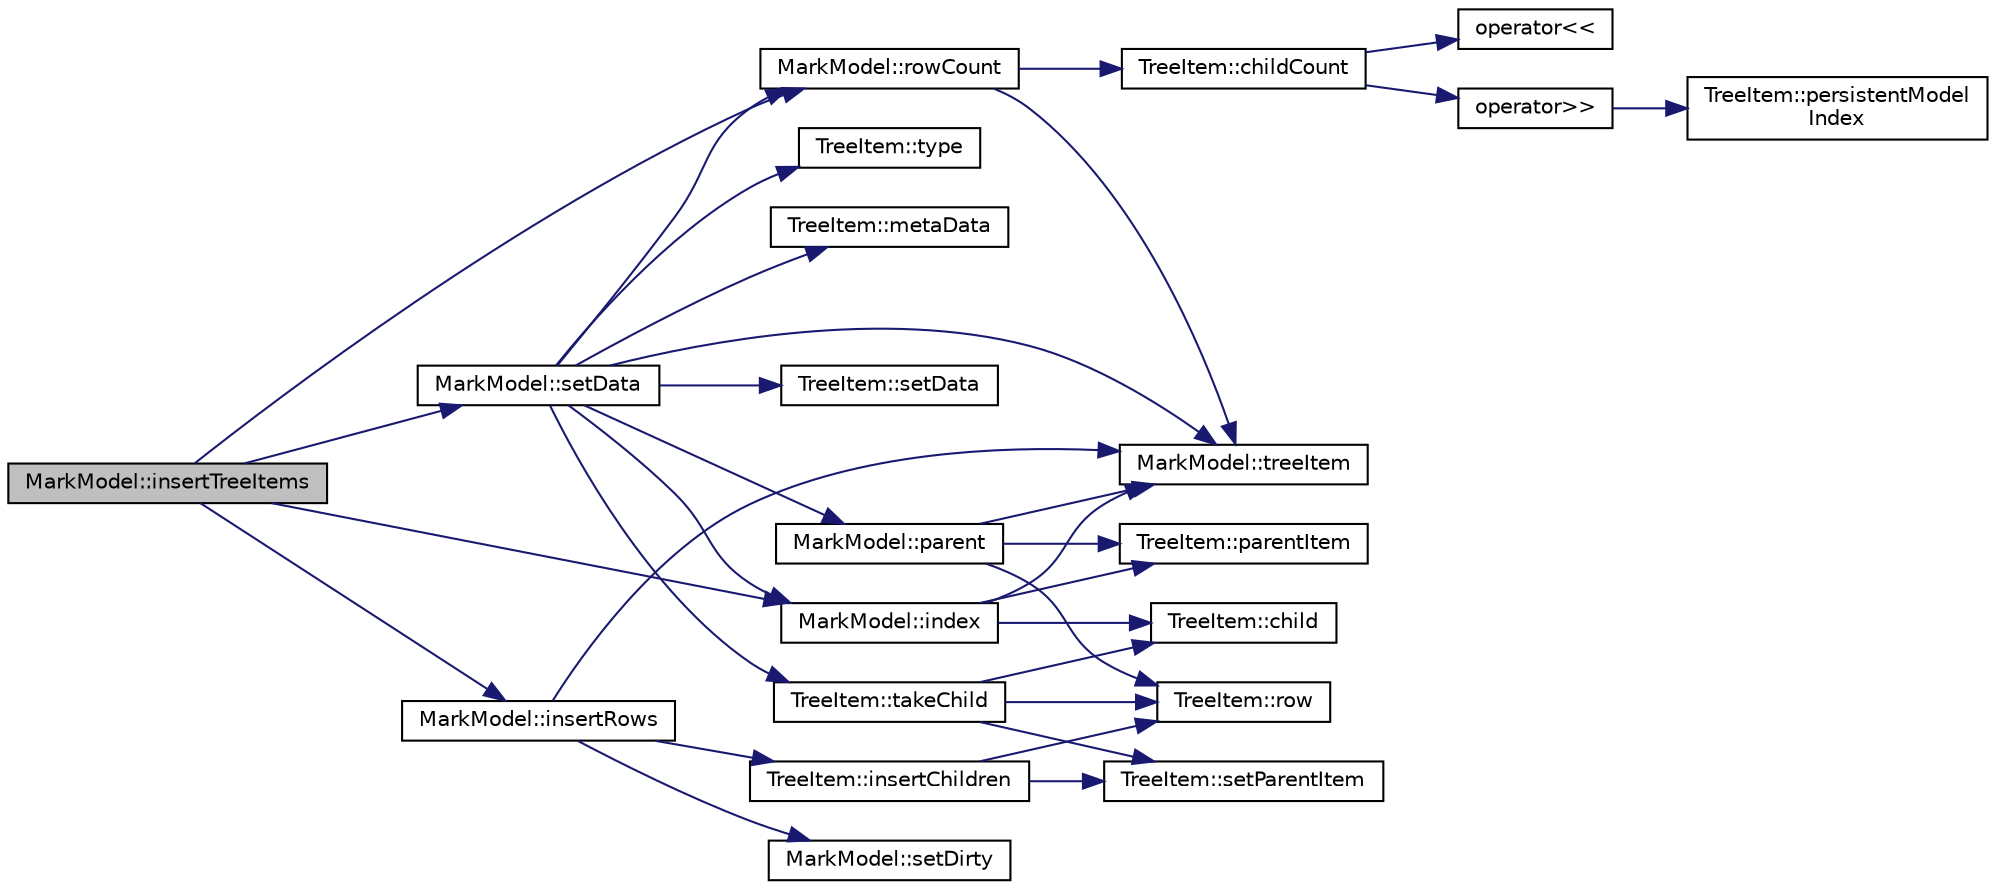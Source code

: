 digraph "MarkModel::insertTreeItems"
{
  edge [fontname="Helvetica",fontsize="10",labelfontname="Helvetica",labelfontsize="10"];
  node [fontname="Helvetica",fontsize="10",shape=record];
  rankdir="LR";
  Node136 [label="MarkModel::insertTreeItems",height=0.2,width=0.4,color="black", fillcolor="grey75", style="filled", fontcolor="black"];
  Node136 -> Node137 [color="midnightblue",fontsize="10",style="solid",fontname="Helvetica"];
  Node137 [label="MarkModel::rowCount",height=0.2,width=0.4,color="black", fillcolor="white", style="filled",URL="$class_mark_model.html#ace2df215d81964450bd7eaadd90c96cb",tooltip="Reimplemented from QAbstractItemModel::rowCount(const QModelIndex & parent) const. "];
  Node137 -> Node138 [color="midnightblue",fontsize="10",style="solid",fontname="Helvetica"];
  Node138 [label="MarkModel::treeItem",height=0.2,width=0.4,color="black", fillcolor="white", style="filled",URL="$class_mark_model.html#a6c38bcb4d3dee2fa69c4db2c681cf613",tooltip="This is a function to get the internal data structure from index. "];
  Node137 -> Node139 [color="midnightblue",fontsize="10",style="solid",fontname="Helvetica"];
  Node139 [label="TreeItem::childCount",height=0.2,width=0.4,color="black", fillcolor="white", style="filled",URL="$class_tree_item.html#a14551ec37f50067974fc93aa78b4b6e1"];
  Node139 -> Node140 [color="midnightblue",fontsize="10",style="solid",fontname="Helvetica"];
  Node140 [label="operator\<\<",height=0.2,width=0.4,color="black", fillcolor="white", style="filled",URL="$treeitem_8h.html#af3867168b442d1c788191d4ff5e10736"];
  Node139 -> Node141 [color="midnightblue",fontsize="10",style="solid",fontname="Helvetica"];
  Node141 [label="operator\>\>",height=0.2,width=0.4,color="black", fillcolor="white", style="filled",URL="$treeitem_8h.html#a437228530f02a7bebd73f29f411e82b0"];
  Node141 -> Node142 [color="midnightblue",fontsize="10",style="solid",fontname="Helvetica"];
  Node142 [label="TreeItem::persistentModel\lIndex",height=0.2,width=0.4,color="black", fillcolor="white", style="filled",URL="$class_tree_item.html#a6ea43f97c7dfa519633ddb10882ddc6a",tooltip="Returns the model index refers to the item in the model. "];
  Node136 -> Node143 [color="midnightblue",fontsize="10",style="solid",fontname="Helvetica"];
  Node143 [label="MarkModel::insertRows",height=0.2,width=0.4,color="black", fillcolor="white", style="filled",URL="$class_mark_model.html#ab4eacd6fc2b67e7b33b624c68892de6f"];
  Node143 -> Node138 [color="midnightblue",fontsize="10",style="solid",fontname="Helvetica"];
  Node143 -> Node144 [color="midnightblue",fontsize="10",style="solid",fontname="Helvetica"];
  Node144 [label="TreeItem::insertChildren",height=0.2,width=0.4,color="black", fillcolor="white", style="filled",URL="$class_tree_item.html#ac87811c299104bb8ec72278705b8bc7e"];
  Node144 -> Node145 [color="midnightblue",fontsize="10",style="solid",fontname="Helvetica"];
  Node145 [label="TreeItem::setParentItem",height=0.2,width=0.4,color="black", fillcolor="white", style="filled",URL="$class_tree_item.html#a00100bdf5572cdd157ef8c4195d4d0d8"];
  Node144 -> Node146 [color="midnightblue",fontsize="10",style="solid",fontname="Helvetica"];
  Node146 [label="TreeItem::row",height=0.2,width=0.4,color="black", fillcolor="white", style="filled",URL="$class_tree_item.html#a91ba04ea12214af828bb198c2b98fa66"];
  Node143 -> Node147 [color="midnightblue",fontsize="10",style="solid",fontname="Helvetica"];
  Node147 [label="MarkModel::setDirty",height=0.2,width=0.4,color="black", fillcolor="white", style="filled",URL="$class_mark_model.html#a6e3f1fd96208c92ea67470a1fc952da6",tooltip="Sets dirty bit of the mark model. "];
  Node136 -> Node148 [color="midnightblue",fontsize="10",style="solid",fontname="Helvetica"];
  Node148 [label="MarkModel::index",height=0.2,width=0.4,color="black", fillcolor="white", style="filled",URL="$class_mark_model.html#a68eda17b59203b69b9cfacb0e18aeca4",tooltip="Reimplemented from QAbstractItemModel::index(int row, int column, const QModelIndex & parent) const..."];
  Node148 -> Node149 [color="midnightblue",fontsize="10",style="solid",fontname="Helvetica"];
  Node149 [label="TreeItem::parentItem",height=0.2,width=0.4,color="black", fillcolor="white", style="filled",URL="$class_tree_item.html#aa5c9721176d763d2f038d6d26cab0e5c"];
  Node148 -> Node138 [color="midnightblue",fontsize="10",style="solid",fontname="Helvetica"];
  Node148 -> Node150 [color="midnightblue",fontsize="10",style="solid",fontname="Helvetica"];
  Node150 [label="TreeItem::child",height=0.2,width=0.4,color="black", fillcolor="white", style="filled",URL="$class_tree_item.html#ad0987aea78062e52fb382e0f7d0e07e4"];
  Node136 -> Node151 [color="midnightblue",fontsize="10",style="solid",fontname="Helvetica"];
  Node151 [label="MarkModel::setData",height=0.2,width=0.4,color="black", fillcolor="white", style="filled",URL="$class_mark_model.html#ac42f11801e20c62fce0f45c60487a9f2",tooltip="Reimplemented from QAbstractItemModel::setData(const QModelIndex & index, const QVariant & value..."];
  Node151 -> Node152 [color="midnightblue",fontsize="10",style="solid",fontname="Helvetica"];
  Node152 [label="MarkModel::parent",height=0.2,width=0.4,color="black", fillcolor="white", style="filled",URL="$class_mark_model.html#a4345e693ac4a0d5acf44d47b9c6ade5c",tooltip="Reimplemented from QAbstractItemModel::parent(const QModelIndex & index) const. "];
  Node152 -> Node138 [color="midnightblue",fontsize="10",style="solid",fontname="Helvetica"];
  Node152 -> Node149 [color="midnightblue",fontsize="10",style="solid",fontname="Helvetica"];
  Node152 -> Node146 [color="midnightblue",fontsize="10",style="solid",fontname="Helvetica"];
  Node151 -> Node138 [color="midnightblue",fontsize="10",style="solid",fontname="Helvetica"];
  Node151 -> Node153 [color="midnightblue",fontsize="10",style="solid",fontname="Helvetica"];
  Node153 [label="TreeItem::takeChild",height=0.2,width=0.4,color="black", fillcolor="white", style="filled",URL="$class_tree_item.html#a0560aa649d74a1e64b64c99b9e43bf43",tooltip="This function replace the old child node with a new one. "];
  Node153 -> Node150 [color="midnightblue",fontsize="10",style="solid",fontname="Helvetica"];
  Node153 -> Node146 [color="midnightblue",fontsize="10",style="solid",fontname="Helvetica"];
  Node153 -> Node145 [color="midnightblue",fontsize="10",style="solid",fontname="Helvetica"];
  Node151 -> Node154 [color="midnightblue",fontsize="10",style="solid",fontname="Helvetica"];
  Node154 [label="TreeItem::setData",height=0.2,width=0.4,color="black", fillcolor="white", style="filled",URL="$class_tree_item.html#a4984b62747ce4b6c363da479c6ad1bf0"];
  Node151 -> Node155 [color="midnightblue",fontsize="10",style="solid",fontname="Helvetica"];
  Node155 [label="TreeItem::type",height=0.2,width=0.4,color="black", fillcolor="white", style="filled",URL="$class_tree_item.html#a9040286ba73d1391c19dc548b9a44890"];
  Node151 -> Node156 [color="midnightblue",fontsize="10",style="solid",fontname="Helvetica"];
  Node156 [label="TreeItem::metaData",height=0.2,width=0.4,color="black", fillcolor="white", style="filled",URL="$class_tree_item.html#aa73223e4db6840bc65a8ed303f9c52b8"];
  Node151 -> Node137 [color="midnightblue",fontsize="10",style="solid",fontname="Helvetica"];
  Node151 -> Node148 [color="midnightblue",fontsize="10",style="solid",fontname="Helvetica"];
}
